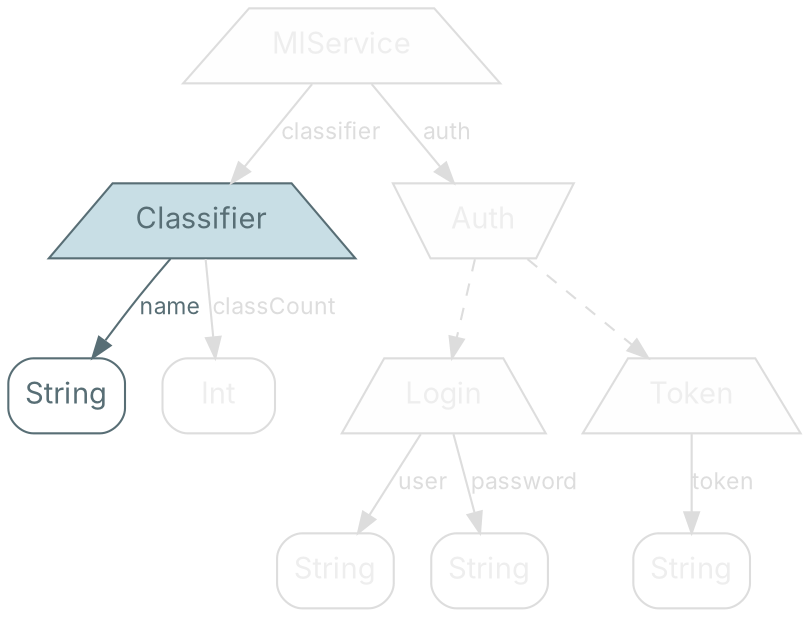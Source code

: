 digraph {
    bgcolor=transparent

    // Default theme
    node[shape="rectangle" style="rounded,filled" color="#586E75" fillcolor="#ffffff" fontcolor="#586E75" fontname="Inter,Arial"]
    edge[color="#586E75" fontcolor="#586E75" fontname="Inter,Arial" fontsize=11]

    // product types
    mlService, classifier, login, token [shape=trapezium style=filled fillcolor="#C8DEE5"]

    // sum types
    auth[shape=invtrapezium, style=filled fillcolor="#C8DEE5"]

    mlService[label=MlService color="#dddddd" fontcolor="#eeeeee" fillcolor="#fefefe"]

    classifier[label=Classifier]
    classifier_name[label=String shape=box]
    classifier_classCount[label=Int shape=box color="#dddddd" fontcolor="#eeeeee"]

    auth[label=Auth color="#dddddd" fontcolor="#eeeeee" fillcolor="#fefefe"]

    login[label=Login color="#dddddd" fontcolor="#eeeeee" fillcolor="#fefefe"]
    login_user[label=String shape=box color="#dddddd" fontcolor="#eeeeee"]
    login_password[label=String shape=box color="#dddddd" fontcolor="#eeeeee"]

    token[label=Token color="#dddddd" fontcolor="#eeeeee" fillcolor="#fefefe"]
    token_token[label=String shape=box color="#dddddd" fontcolor="#eeeeee"]

    mlService -> classifier[label=classifier color="#dddddd" fontcolor="#dddddd"]
    mlService -> auth[label=auth color="#dddddd" fontcolor="#dddddd"]

    classifier -> classifier_name[label=name]
    classifier -> classifier_classCount[label=classCount color="#dddddd" fontcolor="#dddddd"]

    token -> token_token[label=token color="#dddddd" fontcolor="#dddddd"]

    login -> login_user[label=user color="#dddddd" fontcolor="#dddddd"]
    login -> login_password[label=password color="#dddddd" fontcolor="#dddddd"]

    auth -> token[style=dashed color="#dddddd" fontcolor="#dddddd"]
    auth -> login[style=dashed color="#dddddd" fontcolor="#dddddd"]
}

